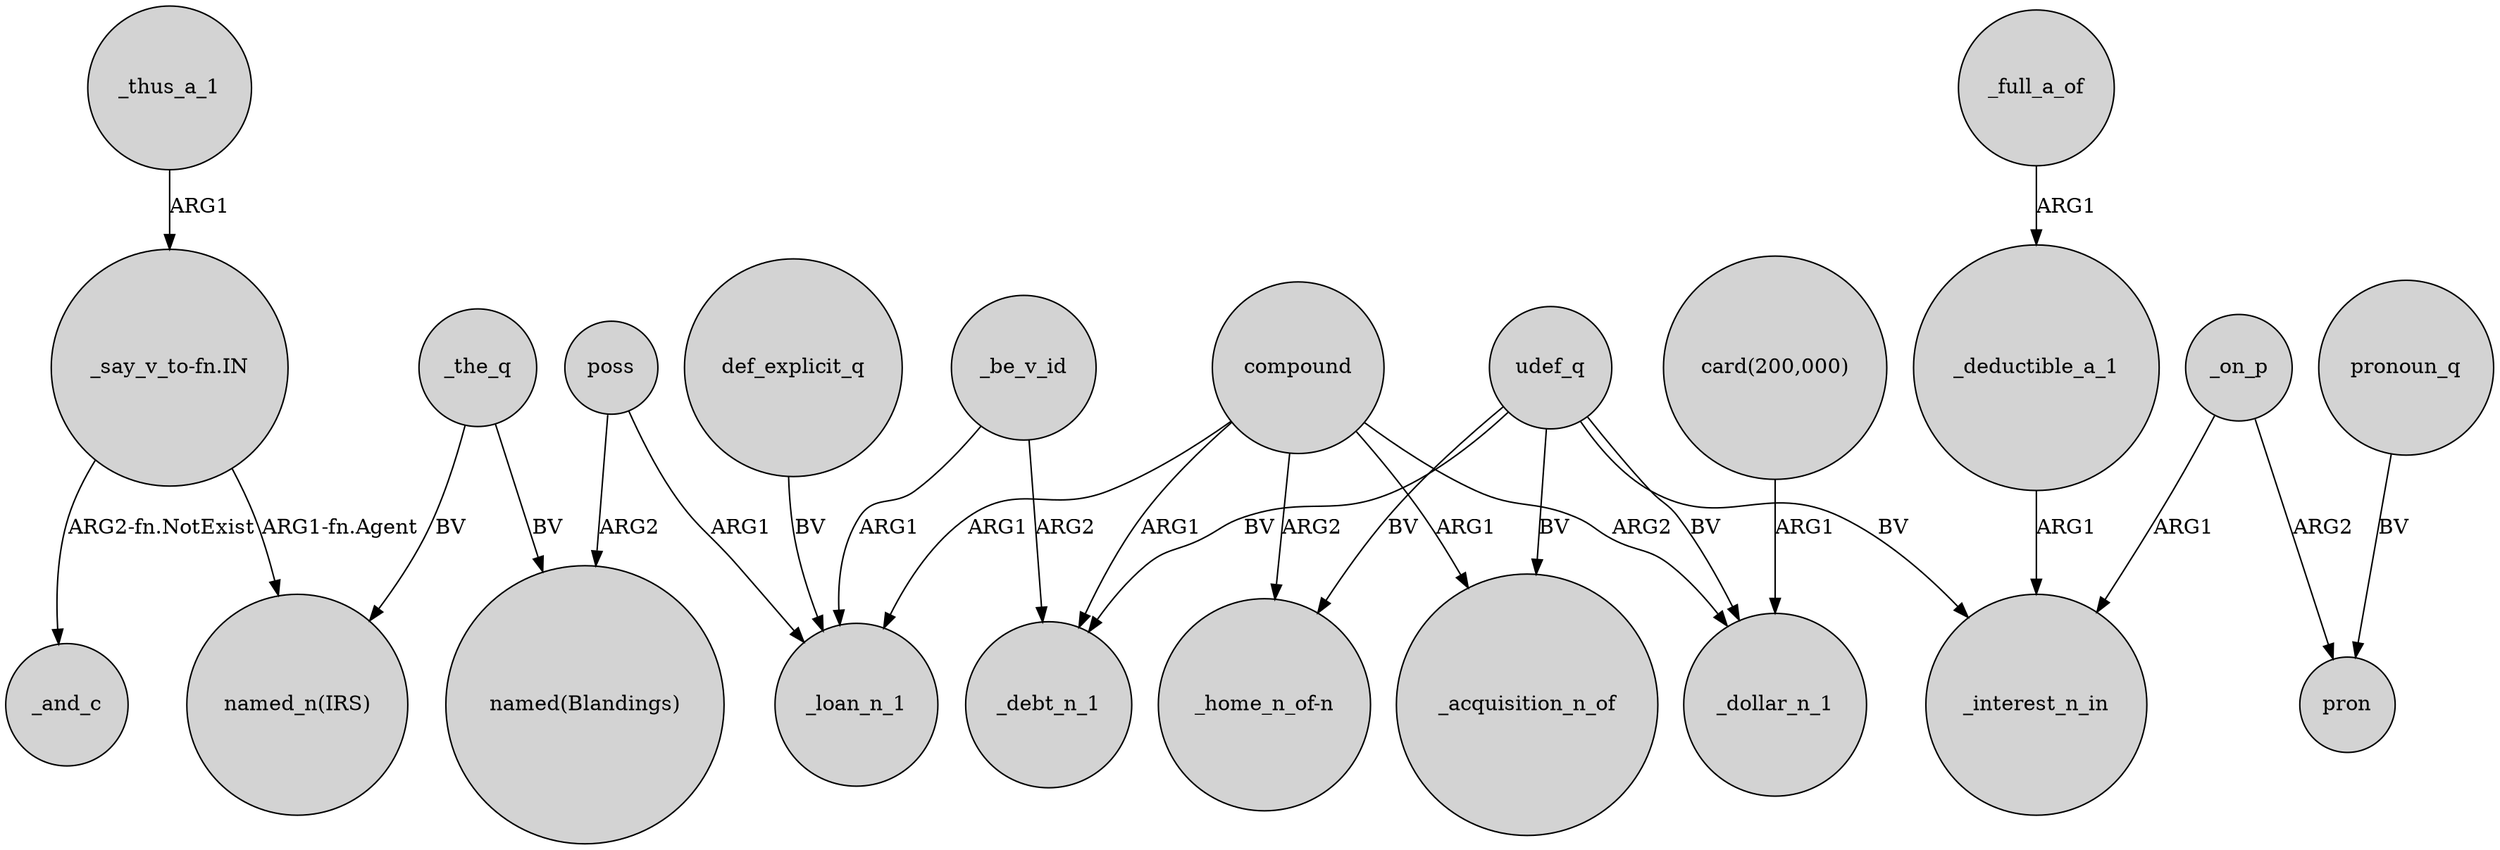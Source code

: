 digraph {
	node [shape=circle style=filled]
	"_say_v_to-fn.IN" -> "named_n(IRS)" [label="ARG1-fn.Agent"]
	_the_q -> "named(Blandings)" [label=BV]
	compound -> _debt_n_1 [label=ARG1]
	poss -> "named(Blandings)" [label=ARG2]
	_full_a_of -> _deductible_a_1 [label=ARG1]
	udef_q -> _debt_n_1 [label=BV]
	_be_v_id -> _loan_n_1 [label=ARG1]
	def_explicit_q -> _loan_n_1 [label=BV]
	udef_q -> "_home_n_of-n" [label=BV]
	udef_q -> _interest_n_in [label=BV]
	_on_p -> pron [label=ARG2]
	pronoun_q -> pron [label=BV]
	udef_q -> _acquisition_n_of [label=BV]
	_on_p -> _interest_n_in [label=ARG1]
	"_say_v_to-fn.IN" -> _and_c [label="ARG2-fn.NotExist"]
	_thus_a_1 -> "_say_v_to-fn.IN" [label=ARG1]
	_deductible_a_1 -> _interest_n_in [label=ARG1]
	compound -> _loan_n_1 [label=ARG1]
	_the_q -> "named_n(IRS)" [label=BV]
	compound -> "_home_n_of-n" [label=ARG2]
	compound -> _dollar_n_1 [label=ARG2]
	compound -> _acquisition_n_of [label=ARG1]
	poss -> _loan_n_1 [label=ARG1]
	_be_v_id -> _debt_n_1 [label=ARG2]
	"card(200,000)" -> _dollar_n_1 [label=ARG1]
	udef_q -> _dollar_n_1 [label=BV]
}
